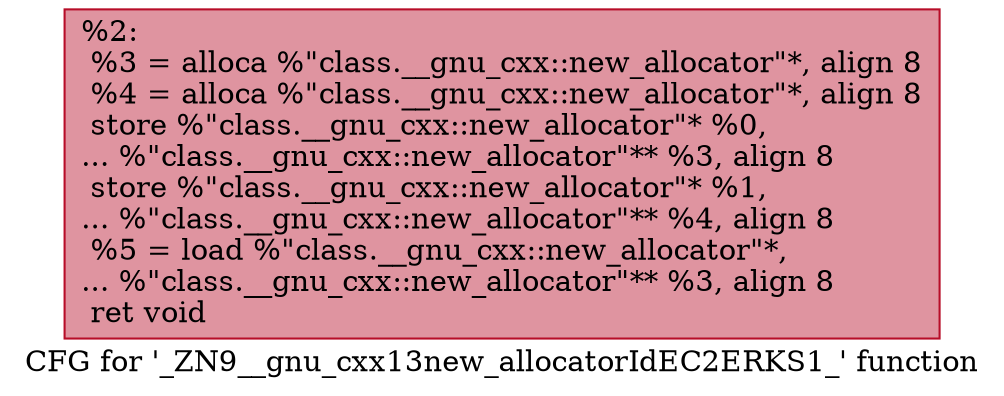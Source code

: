 digraph "CFG for '_ZN9__gnu_cxx13new_allocatorIdEC2ERKS1_' function" {
	label="CFG for '_ZN9__gnu_cxx13new_allocatorIdEC2ERKS1_' function";

	Node0x55c034129540 [shape=record,color="#b70d28ff", style=filled, fillcolor="#b70d2870",label="{%2:\l  %3 = alloca %\"class.__gnu_cxx::new_allocator\"*, align 8\l  %4 = alloca %\"class.__gnu_cxx::new_allocator\"*, align 8\l  store %\"class.__gnu_cxx::new_allocator\"* %0,\l... %\"class.__gnu_cxx::new_allocator\"** %3, align 8\l  store %\"class.__gnu_cxx::new_allocator\"* %1,\l... %\"class.__gnu_cxx::new_allocator\"** %4, align 8\l  %5 = load %\"class.__gnu_cxx::new_allocator\"*,\l... %\"class.__gnu_cxx::new_allocator\"** %3, align 8\l  ret void\l}"];
}
